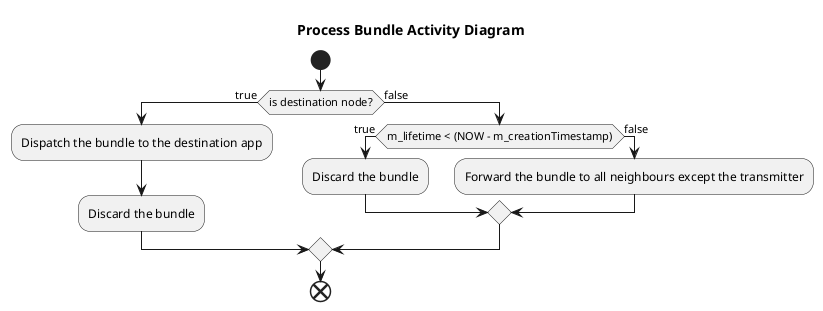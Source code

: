 
@startuml
title Process Bundle Activity Diagram

start
if (is destination node?) then (true)
	:Dispatch the bundle to the destination app;
	:Discard the bundle;
else (false)
	if (m_lifetime < (NOW - m_creationTimestamp)) then (true)
		:Discard the bundle;
	else (false)
		:Forward the bundle to all neighbours except the transmitter;
	endif
endif
end

@enduml